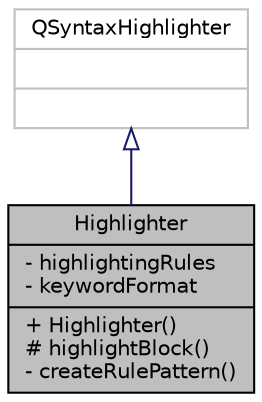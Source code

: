 digraph "Highlighter"
{
 // INTERACTIVE_SVG=YES
  edge [fontname="Helvetica",fontsize="10",labelfontname="Helvetica",labelfontsize="10"];
  node [fontname="Helvetica",fontsize="10",shape=record];
  Node0 [label="{Highlighter\n|- highlightingRules\l- keywordFormat\l|+ Highlighter()\l# highlightBlock()\l- createRulePattern()\l}",height=0.2,width=0.4,color="black", fillcolor="grey75", style="filled", fontcolor="black"];
  Node1 -> Node0 [dir="back",color="midnightblue",fontsize="10",style="solid",arrowtail="onormal",fontname="Helvetica"];
  Node1 [label="{QSyntaxHighlighter\n||}",height=0.2,width=0.4,color="grey75", fillcolor="white", style="filled"];
}
